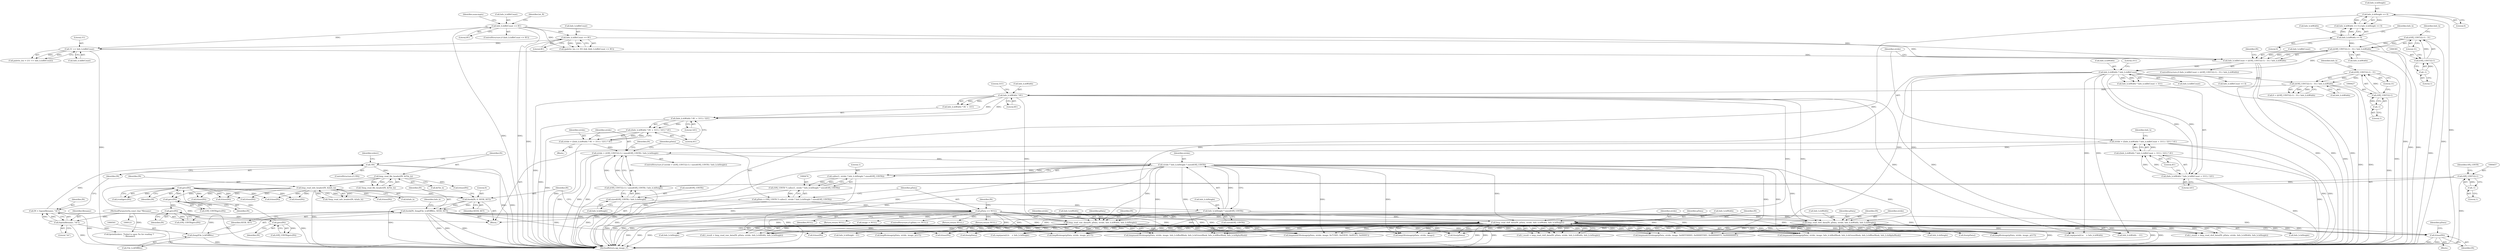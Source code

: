 digraph "0_openjpeg_da940424816e11d624362ce080bc026adffa26e8@API" {
"1000669" [label="(Call,fclose(IN))"];
"1000515" [label="(Call,bmp_read_raw_data(IN, pData, stride, Info_h.biWidth, Info_h.biHeight))"];
"1000498" [label="(Call,fseek(IN, (long)File_h.bfOffBits, SEEK_SET))"];
"1000494" [label="(Call,fseek(IN, 0, SEEK_SET))"];
"1000311" [label="(Call,getc(IN))"];
"1000307" [label="(Call,getc(IN))"];
"1000299" [label="(Call,getc(IN))"];
"1000291" [label="(Call,getc(IN))"];
"1000195" [label="(Call,bmp_read_info_header(IN, &Info_h))"];
"1000184" [label="(Call,bmp_read_file_header(IN, &File_h))"];
"1000173" [label="(Call,!IN)"];
"1000167" [label="(Call,IN = fopen(filename, \"rb\"))"];
"1000169" [label="(Call,fopen(filename, \"rb\"))"];
"1000122" [label="(MethodParameterIn,const char *filename)"];
"1000500" [label="(Call,(long)File_h.bfOffBits)"];
"1000486" [label="(Call,pData == NULL)"];
"1000471" [label="(Call,pData = (OPJ_UINT8 *) calloc(1, stride * Info_h.biHeight * sizeof(OPJ_UINT8)))"];
"1000473" [label="(Call,(OPJ_UINT8 *) calloc(1, stride * Info_h.biHeight * sizeof(OPJ_UINT8)))"];
"1000475" [label="(Call,calloc(1, stride * Info_h.biHeight * sizeof(OPJ_UINT8)))"];
"1000477" [label="(Call,stride * Info_h.biHeight * sizeof(OPJ_UINT8))"];
"1000453" [label="(Call,stride > ((OPJ_UINT32)-1) / sizeof(OPJ_UINT8) / Info_h.biHeight)"];
"1000393" [label="(Call,stride = ((Info_h.biWidth * Info_h.biBitCount + 31U) / 32U) * 4U)"];
"1000395" [label="(Call,((Info_h.biWidth * Info_h.biBitCount + 31U) / 32U) * 4U)"];
"1000396" [label="(Call,(Info_h.biWidth * Info_h.biBitCount + 31U) / 32U)"];
"1000398" [label="(Call,Info_h.biWidth * Info_h.biBitCount)"];
"1000378" [label="(Call,(((OPJ_UINT32)-1) - 31) / Info_h.biWidth)"];
"1000379" [label="(Call,((OPJ_UINT32)-1) - 31)"];
"1000380" [label="(Call,(OPJ_UINT32)-1)"];
"1000382" [label="(Call,-1)"];
"1000358" [label="(Call,Info_h.biWidth == 0)"];
"1000374" [label="(Call,Info_h.biBitCount > (((OPJ_UINT32)-1) - 31) / Info_h.biWidth)"];
"1000253" [label="(Call,1U << Info_h.biBitCount)"];
"1000205" [label="(Call,Info_h.biBitCount <= 8U)"];
"1000245" [label="(Call,Info_h.biBitCount <= 8U)"];
"1000439" [label="(Call,stride = ((Info_h.biWidth * 8U + 31U) / 32U) * 4U)"];
"1000441" [label="(Call,((Info_h.biWidth * 8U + 31U) / 32U) * 4U)"];
"1000442" [label="(Call,(Info_h.biWidth * 8U + 31U) / 32U)"];
"1000444" [label="(Call,Info_h.biWidth * 8U)"];
"1000424" [label="(Call,(((OPJ_UINT32)-1) - 31) / Info_h.biWidth)"];
"1000425" [label="(Call,((OPJ_UINT32)-1) - 31)"];
"1000426" [label="(Call,(OPJ_UINT32)-1)"];
"1000428" [label="(Call,-1)"];
"1000455" [label="(Call,((OPJ_UINT32)-1) / sizeof(OPJ_UINT8) / Info_h.biHeight)"];
"1000456" [label="(Call,(OPJ_UINT32)-1)"];
"1000458" [label="(Call,-1)"];
"1000460" [label="(Call,sizeof(OPJ_UINT8) / Info_h.biHeight)"];
"1000363" [label="(Call,Info_h.biHeight == 0)"];
"1000479" [label="(Call,Info_h.biHeight * sizeof(OPJ_UINT8))"];
"1000529" [label="(Call,bmp_read_rle8_data(IN, pData, stride, Info_h.biWidth, Info_h.biHeight))"];
"1000543" [label="(Call,bmp_read_rle4_data(IN, pData, stride, Info_h.biWidth, Info_h.biHeight))"];
"1000183" [label="(Call,!bmp_read_file_header(IN, &File_h))"];
"1000533" [label="(Call,Info_h.biWidth)"];
"1000172" [label="(ControlStructure,if (!IN))"];
"1000174" [label="(Identifier,IN)"];
"1000309" [label="(Call,(void)getc(IN))"];
"1000568" [label="(Call,fclose(IN))"];
"1000194" [label="(Call,!bmp_read_info_header(IN, &Info_h))"];
"1000412" [label="(Identifier,Info_h)"];
"1000780" [label="(Call,bmp8toimage(pData, stride, image, pLUT))"];
"1000369" [label="(Call,fclose(IN))"];
"1000255" [label="(Call,Info_h.biBitCount)"];
"1000339" [label="(Identifier,numcmpts)"];
"1000541" [label="(Call,l_result = bmp_read_rle4_data(IN, pData, stride, Info_h.biWidth, Info_h.biHeight))"];
"1000546" [label="(Identifier,stride)"];
"1000307" [label="(Call,getc(IN))"];
"1000246" [label="(Call,Info_h.biBitCount)"];
"1000499" [label="(Identifier,IN)"];
"1000495" [label="(Identifier,IN)"];
"1000448" [label="(Literal,8U)"];
"1000488" [label="(Identifier,NULL)"];
"1000406" [label="(Literal,32U)"];
"1000515" [label="(Call,bmp_read_raw_data(IN, pData, stride, Info_h.biWidth, Info_h.biHeight))"];
"1000386" [label="(Identifier,Info_h)"];
"1000168" [label="(Identifier,IN)"];
"1000530" [label="(Identifier,IN)"];
"1000444" [label="(Call,Info_h.biWidth * 8U)"];
"1000462" [label="(Identifier,OPJ_UINT8)"];
"1000443" [label="(Call,Info_h.biWidth * 8U + 31U)"];
"1000186" [label="(Call,&File_h)"];
"1000176" [label="(Call,fprintf(stderr, \"Failed to open %s for reading !!\n\", filename))"];
"1000359" [label="(Call,Info_h.biWidth)"];
"1000570" [label="(Return,return NULL;)"];
"1000367" [label="(Literal,0)"];
"1000974" [label="(Call,free(pData))"];
"1000196" [label="(Identifier,IN)"];
"1000249" [label="(Literal,8U)"];
"1000467" [label="(Call,fclose(IN))"];
"1000566" [label="(Call,free(pData))"];
"1000124" [label="(Block,)"];
"1000430" [label="(Literal,31)"];
"1000442" [label="(Call,(Info_h.biWidth * 8U + 31U) / 32U)"];
"1000424" [label="(Call,(((OPJ_UINT32)-1) - 31) / Info_h.biWidth)"];
"1000762" [label="(Call,bmp24toimage(pData, stride, image))"];
"1000397" [label="(Call,Info_h.biWidth * Info_h.biBitCount + 31U)"];
"1000456" [label="(Call,(OPJ_UINT32)-1)"];
"1000818" [label="(Call,bmp8toimage(pData, stride, image, pLUT))"];
"1000516" [label="(Identifier,IN)"];
"1000384" [label="(Literal,31)"];
"1000440" [label="(Identifier,stride)"];
"1000200" [label="(Call,fclose(IN))"];
"1000410" [label="(Call,Info_h.biBitCount == 4)"];
"1000508" [label="(Identifier,Info_h)"];
"1000122" [label="(MethodParameterIn,const char *filename)"];
"1000483" [label="(Call,sizeof(OPJ_UINT8))"];
"1000477" [label="(Call,stride * Info_h.biHeight * sizeof(OPJ_UINT8))"];
"1000522" [label="(Call,Info_h.biHeight)"];
"1000197" [label="(Call,&Info_h)"];
"1000965" [label="(Call,image = NULL)"];
"1000379" [label="(Call,((OPJ_UINT32)-1) - 31)"];
"1000945" [label="(Call,bmpmask16toimage(pData, stride, image, Info_h.biRedMask, Info_h.biGreenMask, Info_h.biBlueMask, Info_h.biAlphaMask))"];
"1000491" [label="(Identifier,IN)"];
"1000980" [label="(MethodReturn,opj_image_t*)"];
"1000472" [label="(Identifier,pData)"];
"1000494" [label="(Call,fseek(IN, 0, SEEK_SET))"];
"1000312" [label="(Identifier,IN)"];
"1000478" [label="(Identifier,stride)"];
"1000452" [label="(ControlStructure,if (stride > ((OPJ_UINT32)-1) / sizeof(OPJ_UINT8) / Info_h.biHeight))"];
"1000518" [label="(Identifier,stride)"];
"1000171" [label="(Literal,\"rb\")"];
"1000380" [label="(Call,(OPJ_UINT32)-1)"];
"1000363" [label="(Call,Info_h.biHeight == 0)"];
"1000536" [label="(Call,Info_h.biHeight)"];
"1000519" [label="(Call,Info_h.biWidth)"];
"1000485" [label="(ControlStructure,if (pData == NULL))"];
"1000502" [label="(Call,File_h.bfOffBits)"];
"1000547" [label="(Call,Info_h.biWidth)"];
"1000375" [label="(Call,Info_h.biBitCount)"];
"1000390" [label="(Identifier,IN)"];
"1000396" [label="(Call,(Info_h.biWidth * Info_h.biBitCount + 31U) / 32U)"];
"1000206" [label="(Call,Info_h.biBitCount)"];
"1000393" [label="(Call,stride = ((Info_h.biWidth * Info_h.biBitCount + 31U) / 32U) * 4U)"];
"1000455" [label="(Call,((OPJ_UINT32)-1) / sizeof(OPJ_UINT8) / Info_h.biHeight)"];
"1000460" [label="(Call,sizeof(OPJ_UINT8) / Info_h.biHeight)"];
"1000475" [label="(Call,calloc(1, stride * Info_h.biHeight * sizeof(OPJ_UINT8)))"];
"1000545" [label="(Identifier,pData)"];
"1000451" [label="(Literal,4U)"];
"1000487" [label="(Identifier,pData)"];
"1000402" [label="(Call,Info_h.biBitCount)"];
"1000479" [label="(Call,Info_h.biHeight * sizeof(OPJ_UINT8))"];
"1000374" [label="(Call,Info_h.biBitCount > (((OPJ_UINT32)-1) - 31) / Info_h.biWidth)"];
"1000292" [label="(Identifier,IN)"];
"1000445" [label="(Call,Info_h.biWidth)"];
"1000480" [label="(Call,Info_h.biHeight)"];
"1000672" [label="(Identifier,pData)"];
"1000169" [label="(Call,fopen(filename, \"rb\"))"];
"1000394" [label="(Identifier,stride)"];
"1000185" [label="(Identifier,IN)"];
"1000431" [label="(Call,Info_h.biWidth)"];
"1000435" [label="(Call,fclose(IN))"];
"1000498" [label="(Call,fseek(IN, (long)File_h.bfOffBits, SEEK_SET))"];
"1000289" [label="(Call,(OPJ_UINT8)getc(IN))"];
"1000373" [label="(ControlStructure,if (Info_h.biBitCount > (((OPJ_UINT32)-1) - 31) / Info_h.biWidth))"];
"1000544" [label="(Identifier,IN)"];
"1000500" [label="(Call,(long)File_h.bfOffBits)"];
"1000425" [label="(Call,((OPJ_UINT32)-1) - 31)"];
"1000668" [label="(Block,)"];
"1000426" [label="(Call,(OPJ_UINT32)-1)"];
"1000205" [label="(Call,Info_h.biBitCount <= 8U)"];
"1000458" [label="(Call,-1)"];
"1000441" [label="(Call,((Info_h.biWidth * 8U + 31U) / 32U) * 4U)"];
"1000449" [label="(Literal,31U)"];
"1000532" [label="(Identifier,stride)"];
"1000177" [label="(Identifier,stderr)"];
"1000529" [label="(Call,bmp_read_rle8_data(IN, pData, stride, Info_h.biWidth, Info_h.biHeight))"];
"1000670" [label="(Identifier,IN)"];
"1000669" [label="(Call,fclose(IN))"];
"1000195" [label="(Call,bmp_read_info_header(IN, &Info_h))"];
"1000505" [label="(Identifier,SEEK_SET)"];
"1000429" [label="(Literal,1)"];
"1000799" [label="(Call,bmp8toimage(pData, stride, image, pLUT))"];
"1000378" [label="(Call,(((OPJ_UINT32)-1) - 31) / Info_h.biWidth)"];
"1000241" [label="(Call,(palette_len == 0U) && (Info_h.biBitCount <= 8U))"];
"1000476" [label="(Literal,1)"];
"1000428" [label="(Call,-1)"];
"1000405" [label="(Literal,31U)"];
"1000253" [label="(Call,1U << Info_h.biBitCount)"];
"1000633" [label="(Call,cmptparm[i].w    = Info_h.biWidth)"];
"1000517" [label="(Identifier,pData)"];
"1000245" [label="(Call,Info_h.biBitCount <= 8U)"];
"1000673" [label="(Return,return NULL;)"];
"1000357" [label="(Call,Info_h.biWidth == 0 || Info_h.biHeight == 0)"];
"1000308" [label="(Identifier,IN)"];
"1000170" [label="(Identifier,filename)"];
"1000299" [label="(Call,getc(IN))"];
"1000450" [label="(Literal,32U)"];
"1000859" [label="(Call,bmpmask32toimage(pData, stride, image, Info_h.biRedMask, Info_h.biGreenMask, Info_h.biBlueMask, Info_h.biAlphaMask))"];
"1000297" [label="(Call,(OPJ_UINT8)getc(IN))"];
"1000439" [label="(Call,stride = ((Info_h.biWidth * 8U + 31U) / 32U) * 4U)"];
"1000717" [label="(Call,Info_h.biWidth  - 1U)"];
"1000492" [label="(Return,return NULL;)"];
"1000463" [label="(Call,Info_h.biHeight)"];
"1000209" [label="(Literal,8U)"];
"1000311" [label="(Call,getc(IN))"];
"1000382" [label="(Call,-1)"];
"1000642" [label="(Call,cmptparm[i].h    = Info_h.biHeight)"];
"1000738" [label="(Call,Info_h.biHeight - 1U)"];
"1000291" [label="(Call,getc(IN))"];
"1000543" [label="(Call,bmp_read_rle4_data(IN, pData, stride, Info_h.biWidth, Info_h.biHeight))"];
"1000468" [label="(Identifier,IN)"];
"1000422" [label="(Call,8 > (((OPJ_UINT32)-1) - 31) / Info_h.biWidth)"];
"1000527" [label="(Call,l_result = bmp_read_rle8_data(IN, pData, stride, Info_h.biWidth, Info_h.biHeight))"];
"1000398" [label="(Call,Info_h.biWidth * Info_h.biBitCount)"];
"1000364" [label="(Call,Info_h.biHeight)"];
"1000471" [label="(Call,pData = (OPJ_UINT8 *) calloc(1, stride * Info_h.biHeight * sizeof(OPJ_UINT8)))"];
"1000407" [label="(Literal,4U)"];
"1000531" [label="(Identifier,pData)"];
"1000383" [label="(Literal,1)"];
"1000214" [label="(Identifier,lut_R)"];
"1000454" [label="(Identifier,stride)"];
"1000513" [label="(Call,l_result = bmp_read_raw_data(IN, pData, stride, Info_h.biWidth, Info_h.biHeight))"];
"1000251" [label="(Call,palette_len = (1U << Info_h.biBitCount))"];
"1000254" [label="(Literal,1U)"];
"1000432" [label="(Identifier,Info_h)"];
"1000459" [label="(Literal,1)"];
"1000496" [label="(Literal,0)"];
"1000453" [label="(Call,stride > ((OPJ_UINT32)-1) / sizeof(OPJ_UINT8) / Info_h.biHeight)"];
"1000399" [label="(Call,Info_h.biWidth)"];
"1000486" [label="(Call,pData == NULL)"];
"1000189" [label="(Call,fclose(IN))"];
"1000362" [label="(Literal,0)"];
"1000550" [label="(Call,Info_h.biHeight)"];
"1000420" [label="(Block,)"];
"1000497" [label="(Identifier,SEEK_SET)"];
"1000385" [label="(Call,Info_h.biWidth)"];
"1000173" [label="(Call,!IN)"];
"1000490" [label="(Call,fclose(IN))"];
"1000889" [label="(Call,bmpmask16toimage(pData, stride, image, 0x7C00U, 0x03E0U, 0x001FU, 0x0000U))"];
"1000358" [label="(Call,Info_h.biWidth == 0)"];
"1000305" [label="(Call,(OPJ_UINT8)getc(IN))"];
"1000837" [label="(Call,bmpmask32toimage(pData, stride, image, 0x00FF0000U, 0x0000FF00U, 0x000000FFU, 0x00000000U))"];
"1000300" [label="(Identifier,IN)"];
"1000671" [label="(Call,free(pData))"];
"1000389" [label="(Call,fclose(IN))"];
"1000473" [label="(Call,(OPJ_UINT8 *) calloc(1, stride * Info_h.biHeight * sizeof(OPJ_UINT8)))"];
"1000461" [label="(Call,sizeof(OPJ_UINT8))"];
"1000976" [label="(Call,fclose(IN))"];
"1000365" [label="(Identifier,Info_h)"];
"1000204" [label="(ControlStructure,if (Info_h.biBitCount <= 8U))"];
"1000167" [label="(Call,IN = fopen(filename, \"rb\"))"];
"1000395" [label="(Call,((Info_h.biWidth * Info_h.biBitCount + 31U) / 32U) * 4U)"];
"1000184" [label="(Call,bmp_read_file_header(IN, &File_h))"];
"1000669" -> "1000668"  [label="AST: "];
"1000669" -> "1000670"  [label="CFG: "];
"1000670" -> "1000669"  [label="AST: "];
"1000672" -> "1000669"  [label="CFG: "];
"1000669" -> "1000980"  [label="DDG: "];
"1000669" -> "1000980"  [label="DDG: "];
"1000515" -> "1000669"  [label="DDG: "];
"1000498" -> "1000669"  [label="DDG: "];
"1000529" -> "1000669"  [label="DDG: "];
"1000543" -> "1000669"  [label="DDG: "];
"1000515" -> "1000513"  [label="AST: "];
"1000515" -> "1000522"  [label="CFG: "];
"1000516" -> "1000515"  [label="AST: "];
"1000517" -> "1000515"  [label="AST: "];
"1000518" -> "1000515"  [label="AST: "];
"1000519" -> "1000515"  [label="AST: "];
"1000522" -> "1000515"  [label="AST: "];
"1000513" -> "1000515"  [label="CFG: "];
"1000515" -> "1000980"  [label="DDG: "];
"1000515" -> "1000980"  [label="DDG: "];
"1000515" -> "1000980"  [label="DDG: "];
"1000515" -> "1000513"  [label="DDG: "];
"1000515" -> "1000513"  [label="DDG: "];
"1000515" -> "1000513"  [label="DDG: "];
"1000515" -> "1000513"  [label="DDG: "];
"1000515" -> "1000513"  [label="DDG: "];
"1000498" -> "1000515"  [label="DDG: "];
"1000486" -> "1000515"  [label="DDG: "];
"1000477" -> "1000515"  [label="DDG: "];
"1000444" -> "1000515"  [label="DDG: "];
"1000398" -> "1000515"  [label="DDG: "];
"1000479" -> "1000515"  [label="DDG: "];
"1000515" -> "1000566"  [label="DDG: "];
"1000515" -> "1000568"  [label="DDG: "];
"1000515" -> "1000633"  [label="DDG: "];
"1000515" -> "1000642"  [label="DDG: "];
"1000515" -> "1000671"  [label="DDG: "];
"1000515" -> "1000717"  [label="DDG: "];
"1000515" -> "1000738"  [label="DDG: "];
"1000515" -> "1000762"  [label="DDG: "];
"1000515" -> "1000762"  [label="DDG: "];
"1000515" -> "1000780"  [label="DDG: "];
"1000515" -> "1000780"  [label="DDG: "];
"1000515" -> "1000799"  [label="DDG: "];
"1000515" -> "1000799"  [label="DDG: "];
"1000515" -> "1000818"  [label="DDG: "];
"1000515" -> "1000818"  [label="DDG: "];
"1000515" -> "1000837"  [label="DDG: "];
"1000515" -> "1000837"  [label="DDG: "];
"1000515" -> "1000859"  [label="DDG: "];
"1000515" -> "1000859"  [label="DDG: "];
"1000515" -> "1000889"  [label="DDG: "];
"1000515" -> "1000889"  [label="DDG: "];
"1000515" -> "1000945"  [label="DDG: "];
"1000515" -> "1000945"  [label="DDG: "];
"1000515" -> "1000974"  [label="DDG: "];
"1000515" -> "1000976"  [label="DDG: "];
"1000498" -> "1000124"  [label="AST: "];
"1000498" -> "1000505"  [label="CFG: "];
"1000499" -> "1000498"  [label="AST: "];
"1000500" -> "1000498"  [label="AST: "];
"1000505" -> "1000498"  [label="AST: "];
"1000508" -> "1000498"  [label="CFG: "];
"1000498" -> "1000980"  [label="DDG: "];
"1000498" -> "1000980"  [label="DDG: "];
"1000498" -> "1000980"  [label="DDG: "];
"1000494" -> "1000498"  [label="DDG: "];
"1000494" -> "1000498"  [label="DDG: "];
"1000500" -> "1000498"  [label="DDG: "];
"1000498" -> "1000529"  [label="DDG: "];
"1000498" -> "1000543"  [label="DDG: "];
"1000498" -> "1000568"  [label="DDG: "];
"1000498" -> "1000976"  [label="DDG: "];
"1000494" -> "1000124"  [label="AST: "];
"1000494" -> "1000497"  [label="CFG: "];
"1000495" -> "1000494"  [label="AST: "];
"1000496" -> "1000494"  [label="AST: "];
"1000497" -> "1000494"  [label="AST: "];
"1000499" -> "1000494"  [label="CFG: "];
"1000494" -> "1000980"  [label="DDG: "];
"1000311" -> "1000494"  [label="DDG: "];
"1000195" -> "1000494"  [label="DDG: "];
"1000311" -> "1000309"  [label="AST: "];
"1000311" -> "1000312"  [label="CFG: "];
"1000312" -> "1000311"  [label="AST: "];
"1000309" -> "1000311"  [label="CFG: "];
"1000311" -> "1000291"  [label="DDG: "];
"1000311" -> "1000309"  [label="DDG: "];
"1000307" -> "1000311"  [label="DDG: "];
"1000311" -> "1000369"  [label="DDG: "];
"1000311" -> "1000389"  [label="DDG: "];
"1000311" -> "1000435"  [label="DDG: "];
"1000311" -> "1000467"  [label="DDG: "];
"1000311" -> "1000490"  [label="DDG: "];
"1000307" -> "1000305"  [label="AST: "];
"1000307" -> "1000308"  [label="CFG: "];
"1000308" -> "1000307"  [label="AST: "];
"1000305" -> "1000307"  [label="CFG: "];
"1000307" -> "1000305"  [label="DDG: "];
"1000299" -> "1000307"  [label="DDG: "];
"1000299" -> "1000297"  [label="AST: "];
"1000299" -> "1000300"  [label="CFG: "];
"1000300" -> "1000299"  [label="AST: "];
"1000297" -> "1000299"  [label="CFG: "];
"1000299" -> "1000297"  [label="DDG: "];
"1000291" -> "1000299"  [label="DDG: "];
"1000291" -> "1000289"  [label="AST: "];
"1000291" -> "1000292"  [label="CFG: "];
"1000292" -> "1000291"  [label="AST: "];
"1000289" -> "1000291"  [label="CFG: "];
"1000291" -> "1000289"  [label="DDG: "];
"1000195" -> "1000291"  [label="DDG: "];
"1000195" -> "1000194"  [label="AST: "];
"1000195" -> "1000197"  [label="CFG: "];
"1000196" -> "1000195"  [label="AST: "];
"1000197" -> "1000195"  [label="AST: "];
"1000194" -> "1000195"  [label="CFG: "];
"1000195" -> "1000980"  [label="DDG: "];
"1000195" -> "1000194"  [label="DDG: "];
"1000195" -> "1000194"  [label="DDG: "];
"1000184" -> "1000195"  [label="DDG: "];
"1000195" -> "1000200"  [label="DDG: "];
"1000195" -> "1000369"  [label="DDG: "];
"1000195" -> "1000389"  [label="DDG: "];
"1000195" -> "1000435"  [label="DDG: "];
"1000195" -> "1000467"  [label="DDG: "];
"1000195" -> "1000490"  [label="DDG: "];
"1000184" -> "1000183"  [label="AST: "];
"1000184" -> "1000186"  [label="CFG: "];
"1000185" -> "1000184"  [label="AST: "];
"1000186" -> "1000184"  [label="AST: "];
"1000183" -> "1000184"  [label="CFG: "];
"1000184" -> "1000980"  [label="DDG: "];
"1000184" -> "1000183"  [label="DDG: "];
"1000184" -> "1000183"  [label="DDG: "];
"1000173" -> "1000184"  [label="DDG: "];
"1000184" -> "1000189"  [label="DDG: "];
"1000173" -> "1000172"  [label="AST: "];
"1000173" -> "1000174"  [label="CFG: "];
"1000174" -> "1000173"  [label="AST: "];
"1000177" -> "1000173"  [label="CFG: "];
"1000185" -> "1000173"  [label="CFG: "];
"1000173" -> "1000980"  [label="DDG: "];
"1000173" -> "1000980"  [label="DDG: "];
"1000167" -> "1000173"  [label="DDG: "];
"1000167" -> "1000124"  [label="AST: "];
"1000167" -> "1000169"  [label="CFG: "];
"1000168" -> "1000167"  [label="AST: "];
"1000169" -> "1000167"  [label="AST: "];
"1000174" -> "1000167"  [label="CFG: "];
"1000167" -> "1000980"  [label="DDG: "];
"1000169" -> "1000167"  [label="DDG: "];
"1000169" -> "1000167"  [label="DDG: "];
"1000169" -> "1000171"  [label="CFG: "];
"1000170" -> "1000169"  [label="AST: "];
"1000171" -> "1000169"  [label="AST: "];
"1000169" -> "1000980"  [label="DDG: "];
"1000122" -> "1000169"  [label="DDG: "];
"1000169" -> "1000176"  [label="DDG: "];
"1000122" -> "1000121"  [label="AST: "];
"1000122" -> "1000980"  [label="DDG: "];
"1000122" -> "1000176"  [label="DDG: "];
"1000500" -> "1000502"  [label="CFG: "];
"1000501" -> "1000500"  [label="AST: "];
"1000502" -> "1000500"  [label="AST: "];
"1000505" -> "1000500"  [label="CFG: "];
"1000500" -> "1000980"  [label="DDG: "];
"1000486" -> "1000485"  [label="AST: "];
"1000486" -> "1000488"  [label="CFG: "];
"1000487" -> "1000486"  [label="AST: "];
"1000488" -> "1000486"  [label="AST: "];
"1000491" -> "1000486"  [label="CFG: "];
"1000495" -> "1000486"  [label="CFG: "];
"1000486" -> "1000980"  [label="DDG: "];
"1000486" -> "1000980"  [label="DDG: "];
"1000486" -> "1000980"  [label="DDG: "];
"1000471" -> "1000486"  [label="DDG: "];
"1000486" -> "1000492"  [label="DDG: "];
"1000486" -> "1000529"  [label="DDG: "];
"1000486" -> "1000543"  [label="DDG: "];
"1000486" -> "1000566"  [label="DDG: "];
"1000486" -> "1000570"  [label="DDG: "];
"1000486" -> "1000671"  [label="DDG: "];
"1000486" -> "1000673"  [label="DDG: "];
"1000486" -> "1000762"  [label="DDG: "];
"1000486" -> "1000780"  [label="DDG: "];
"1000486" -> "1000799"  [label="DDG: "];
"1000486" -> "1000818"  [label="DDG: "];
"1000486" -> "1000837"  [label="DDG: "];
"1000486" -> "1000859"  [label="DDG: "];
"1000486" -> "1000889"  [label="DDG: "];
"1000486" -> "1000945"  [label="DDG: "];
"1000486" -> "1000965"  [label="DDG: "];
"1000486" -> "1000974"  [label="DDG: "];
"1000471" -> "1000124"  [label="AST: "];
"1000471" -> "1000473"  [label="CFG: "];
"1000472" -> "1000471"  [label="AST: "];
"1000473" -> "1000471"  [label="AST: "];
"1000487" -> "1000471"  [label="CFG: "];
"1000471" -> "1000980"  [label="DDG: "];
"1000473" -> "1000471"  [label="DDG: "];
"1000473" -> "1000475"  [label="CFG: "];
"1000474" -> "1000473"  [label="AST: "];
"1000475" -> "1000473"  [label="AST: "];
"1000473" -> "1000980"  [label="DDG: "];
"1000475" -> "1000473"  [label="DDG: "];
"1000475" -> "1000473"  [label="DDG: "];
"1000475" -> "1000477"  [label="CFG: "];
"1000476" -> "1000475"  [label="AST: "];
"1000477" -> "1000475"  [label="AST: "];
"1000475" -> "1000980"  [label="DDG: "];
"1000477" -> "1000475"  [label="DDG: "];
"1000477" -> "1000475"  [label="DDG: "];
"1000477" -> "1000479"  [label="CFG: "];
"1000478" -> "1000477"  [label="AST: "];
"1000479" -> "1000477"  [label="AST: "];
"1000477" -> "1000980"  [label="DDG: "];
"1000477" -> "1000980"  [label="DDG: "];
"1000453" -> "1000477"  [label="DDG: "];
"1000479" -> "1000477"  [label="DDG: "];
"1000477" -> "1000529"  [label="DDG: "];
"1000477" -> "1000543"  [label="DDG: "];
"1000477" -> "1000762"  [label="DDG: "];
"1000477" -> "1000780"  [label="DDG: "];
"1000477" -> "1000799"  [label="DDG: "];
"1000477" -> "1000818"  [label="DDG: "];
"1000477" -> "1000837"  [label="DDG: "];
"1000477" -> "1000859"  [label="DDG: "];
"1000477" -> "1000889"  [label="DDG: "];
"1000477" -> "1000945"  [label="DDG: "];
"1000453" -> "1000452"  [label="AST: "];
"1000453" -> "1000455"  [label="CFG: "];
"1000454" -> "1000453"  [label="AST: "];
"1000455" -> "1000453"  [label="AST: "];
"1000468" -> "1000453"  [label="CFG: "];
"1000472" -> "1000453"  [label="CFG: "];
"1000453" -> "1000980"  [label="DDG: "];
"1000453" -> "1000980"  [label="DDG: "];
"1000453" -> "1000980"  [label="DDG: "];
"1000393" -> "1000453"  [label="DDG: "];
"1000439" -> "1000453"  [label="DDG: "];
"1000455" -> "1000453"  [label="DDG: "];
"1000455" -> "1000453"  [label="DDG: "];
"1000393" -> "1000124"  [label="AST: "];
"1000393" -> "1000395"  [label="CFG: "];
"1000394" -> "1000393"  [label="AST: "];
"1000395" -> "1000393"  [label="AST: "];
"1000412" -> "1000393"  [label="CFG: "];
"1000393" -> "1000980"  [label="DDG: "];
"1000393" -> "1000980"  [label="DDG: "];
"1000395" -> "1000393"  [label="DDG: "];
"1000395" -> "1000393"  [label="DDG: "];
"1000395" -> "1000407"  [label="CFG: "];
"1000396" -> "1000395"  [label="AST: "];
"1000407" -> "1000395"  [label="AST: "];
"1000395" -> "1000980"  [label="DDG: "];
"1000396" -> "1000395"  [label="DDG: "];
"1000396" -> "1000395"  [label="DDG: "];
"1000396" -> "1000406"  [label="CFG: "];
"1000397" -> "1000396"  [label="AST: "];
"1000406" -> "1000396"  [label="AST: "];
"1000407" -> "1000396"  [label="CFG: "];
"1000396" -> "1000980"  [label="DDG: "];
"1000398" -> "1000396"  [label="DDG: "];
"1000398" -> "1000396"  [label="DDG: "];
"1000398" -> "1000397"  [label="AST: "];
"1000398" -> "1000402"  [label="CFG: "];
"1000399" -> "1000398"  [label="AST: "];
"1000402" -> "1000398"  [label="AST: "];
"1000405" -> "1000398"  [label="CFG: "];
"1000398" -> "1000980"  [label="DDG: "];
"1000398" -> "1000397"  [label="DDG: "];
"1000398" -> "1000397"  [label="DDG: "];
"1000378" -> "1000398"  [label="DDG: "];
"1000374" -> "1000398"  [label="DDG: "];
"1000398" -> "1000410"  [label="DDG: "];
"1000398" -> "1000424"  [label="DDG: "];
"1000398" -> "1000529"  [label="DDG: "];
"1000398" -> "1000543"  [label="DDG: "];
"1000398" -> "1000633"  [label="DDG: "];
"1000398" -> "1000717"  [label="DDG: "];
"1000378" -> "1000374"  [label="AST: "];
"1000378" -> "1000385"  [label="CFG: "];
"1000379" -> "1000378"  [label="AST: "];
"1000385" -> "1000378"  [label="AST: "];
"1000374" -> "1000378"  [label="CFG: "];
"1000378" -> "1000980"  [label="DDG: "];
"1000378" -> "1000980"  [label="DDG: "];
"1000378" -> "1000374"  [label="DDG: "];
"1000378" -> "1000374"  [label="DDG: "];
"1000379" -> "1000378"  [label="DDG: "];
"1000379" -> "1000378"  [label="DDG: "];
"1000358" -> "1000378"  [label="DDG: "];
"1000379" -> "1000384"  [label="CFG: "];
"1000380" -> "1000379"  [label="AST: "];
"1000384" -> "1000379"  [label="AST: "];
"1000386" -> "1000379"  [label="CFG: "];
"1000379" -> "1000980"  [label="DDG: "];
"1000380" -> "1000379"  [label="DDG: "];
"1000380" -> "1000382"  [label="CFG: "];
"1000381" -> "1000380"  [label="AST: "];
"1000382" -> "1000380"  [label="AST: "];
"1000384" -> "1000380"  [label="CFG: "];
"1000380" -> "1000980"  [label="DDG: "];
"1000382" -> "1000380"  [label="DDG: "];
"1000382" -> "1000383"  [label="CFG: "];
"1000383" -> "1000382"  [label="AST: "];
"1000358" -> "1000357"  [label="AST: "];
"1000358" -> "1000362"  [label="CFG: "];
"1000359" -> "1000358"  [label="AST: "];
"1000362" -> "1000358"  [label="AST: "];
"1000365" -> "1000358"  [label="CFG: "];
"1000357" -> "1000358"  [label="CFG: "];
"1000358" -> "1000980"  [label="DDG: "];
"1000358" -> "1000357"  [label="DDG: "];
"1000358" -> "1000357"  [label="DDG: "];
"1000374" -> "1000373"  [label="AST: "];
"1000375" -> "1000374"  [label="AST: "];
"1000390" -> "1000374"  [label="CFG: "];
"1000394" -> "1000374"  [label="CFG: "];
"1000374" -> "1000980"  [label="DDG: "];
"1000374" -> "1000980"  [label="DDG: "];
"1000374" -> "1000980"  [label="DDG: "];
"1000253" -> "1000374"  [label="DDG: "];
"1000205" -> "1000374"  [label="DDG: "];
"1000245" -> "1000374"  [label="DDG: "];
"1000253" -> "1000251"  [label="AST: "];
"1000253" -> "1000255"  [label="CFG: "];
"1000254" -> "1000253"  [label="AST: "];
"1000255" -> "1000253"  [label="AST: "];
"1000251" -> "1000253"  [label="CFG: "];
"1000253" -> "1000980"  [label="DDG: "];
"1000253" -> "1000251"  [label="DDG: "];
"1000253" -> "1000251"  [label="DDG: "];
"1000205" -> "1000253"  [label="DDG: "];
"1000245" -> "1000253"  [label="DDG: "];
"1000205" -> "1000204"  [label="AST: "];
"1000205" -> "1000209"  [label="CFG: "];
"1000206" -> "1000205"  [label="AST: "];
"1000209" -> "1000205"  [label="AST: "];
"1000214" -> "1000205"  [label="CFG: "];
"1000339" -> "1000205"  [label="CFG: "];
"1000205" -> "1000980"  [label="DDG: "];
"1000205" -> "1000980"  [label="DDG: "];
"1000205" -> "1000241"  [label="DDG: "];
"1000205" -> "1000245"  [label="DDG: "];
"1000245" -> "1000241"  [label="AST: "];
"1000245" -> "1000249"  [label="CFG: "];
"1000246" -> "1000245"  [label="AST: "];
"1000249" -> "1000245"  [label="AST: "];
"1000241" -> "1000245"  [label="CFG: "];
"1000245" -> "1000980"  [label="DDG: "];
"1000245" -> "1000241"  [label="DDG: "];
"1000245" -> "1000241"  [label="DDG: "];
"1000439" -> "1000420"  [label="AST: "];
"1000439" -> "1000441"  [label="CFG: "];
"1000440" -> "1000439"  [label="AST: "];
"1000441" -> "1000439"  [label="AST: "];
"1000454" -> "1000439"  [label="CFG: "];
"1000439" -> "1000980"  [label="DDG: "];
"1000441" -> "1000439"  [label="DDG: "];
"1000441" -> "1000439"  [label="DDG: "];
"1000441" -> "1000451"  [label="CFG: "];
"1000442" -> "1000441"  [label="AST: "];
"1000451" -> "1000441"  [label="AST: "];
"1000441" -> "1000980"  [label="DDG: "];
"1000442" -> "1000441"  [label="DDG: "];
"1000442" -> "1000441"  [label="DDG: "];
"1000442" -> "1000450"  [label="CFG: "];
"1000443" -> "1000442"  [label="AST: "];
"1000450" -> "1000442"  [label="AST: "];
"1000451" -> "1000442"  [label="CFG: "];
"1000442" -> "1000980"  [label="DDG: "];
"1000444" -> "1000442"  [label="DDG: "];
"1000444" -> "1000442"  [label="DDG: "];
"1000444" -> "1000443"  [label="AST: "];
"1000444" -> "1000448"  [label="CFG: "];
"1000445" -> "1000444"  [label="AST: "];
"1000448" -> "1000444"  [label="AST: "];
"1000449" -> "1000444"  [label="CFG: "];
"1000444" -> "1000980"  [label="DDG: "];
"1000444" -> "1000443"  [label="DDG: "];
"1000444" -> "1000443"  [label="DDG: "];
"1000424" -> "1000444"  [label="DDG: "];
"1000444" -> "1000529"  [label="DDG: "];
"1000444" -> "1000543"  [label="DDG: "];
"1000444" -> "1000633"  [label="DDG: "];
"1000444" -> "1000717"  [label="DDG: "];
"1000424" -> "1000422"  [label="AST: "];
"1000424" -> "1000431"  [label="CFG: "];
"1000425" -> "1000424"  [label="AST: "];
"1000431" -> "1000424"  [label="AST: "];
"1000422" -> "1000424"  [label="CFG: "];
"1000424" -> "1000980"  [label="DDG: "];
"1000424" -> "1000980"  [label="DDG: "];
"1000424" -> "1000422"  [label="DDG: "];
"1000424" -> "1000422"  [label="DDG: "];
"1000425" -> "1000424"  [label="DDG: "];
"1000425" -> "1000424"  [label="DDG: "];
"1000425" -> "1000430"  [label="CFG: "];
"1000426" -> "1000425"  [label="AST: "];
"1000430" -> "1000425"  [label="AST: "];
"1000432" -> "1000425"  [label="CFG: "];
"1000425" -> "1000980"  [label="DDG: "];
"1000426" -> "1000425"  [label="DDG: "];
"1000426" -> "1000428"  [label="CFG: "];
"1000427" -> "1000426"  [label="AST: "];
"1000428" -> "1000426"  [label="AST: "];
"1000430" -> "1000426"  [label="CFG: "];
"1000426" -> "1000980"  [label="DDG: "];
"1000428" -> "1000426"  [label="DDG: "];
"1000428" -> "1000429"  [label="CFG: "];
"1000429" -> "1000428"  [label="AST: "];
"1000455" -> "1000460"  [label="CFG: "];
"1000456" -> "1000455"  [label="AST: "];
"1000460" -> "1000455"  [label="AST: "];
"1000455" -> "1000980"  [label="DDG: "];
"1000455" -> "1000980"  [label="DDG: "];
"1000456" -> "1000455"  [label="DDG: "];
"1000460" -> "1000455"  [label="DDG: "];
"1000456" -> "1000458"  [label="CFG: "];
"1000457" -> "1000456"  [label="AST: "];
"1000458" -> "1000456"  [label="AST: "];
"1000462" -> "1000456"  [label="CFG: "];
"1000456" -> "1000980"  [label="DDG: "];
"1000458" -> "1000456"  [label="DDG: "];
"1000458" -> "1000459"  [label="CFG: "];
"1000459" -> "1000458"  [label="AST: "];
"1000460" -> "1000463"  [label="CFG: "];
"1000461" -> "1000460"  [label="AST: "];
"1000463" -> "1000460"  [label="AST: "];
"1000460" -> "1000980"  [label="DDG: "];
"1000363" -> "1000460"  [label="DDG: "];
"1000460" -> "1000479"  [label="DDG: "];
"1000363" -> "1000357"  [label="AST: "];
"1000363" -> "1000367"  [label="CFG: "];
"1000364" -> "1000363"  [label="AST: "];
"1000367" -> "1000363"  [label="AST: "];
"1000357" -> "1000363"  [label="CFG: "];
"1000363" -> "1000980"  [label="DDG: "];
"1000363" -> "1000357"  [label="DDG: "];
"1000363" -> "1000357"  [label="DDG: "];
"1000479" -> "1000483"  [label="CFG: "];
"1000480" -> "1000479"  [label="AST: "];
"1000483" -> "1000479"  [label="AST: "];
"1000479" -> "1000980"  [label="DDG: "];
"1000479" -> "1000529"  [label="DDG: "];
"1000479" -> "1000543"  [label="DDG: "];
"1000479" -> "1000642"  [label="DDG: "];
"1000479" -> "1000738"  [label="DDG: "];
"1000529" -> "1000527"  [label="AST: "];
"1000529" -> "1000536"  [label="CFG: "];
"1000530" -> "1000529"  [label="AST: "];
"1000531" -> "1000529"  [label="AST: "];
"1000532" -> "1000529"  [label="AST: "];
"1000533" -> "1000529"  [label="AST: "];
"1000536" -> "1000529"  [label="AST: "];
"1000527" -> "1000529"  [label="CFG: "];
"1000529" -> "1000980"  [label="DDG: "];
"1000529" -> "1000980"  [label="DDG: "];
"1000529" -> "1000980"  [label="DDG: "];
"1000529" -> "1000527"  [label="DDG: "];
"1000529" -> "1000527"  [label="DDG: "];
"1000529" -> "1000527"  [label="DDG: "];
"1000529" -> "1000527"  [label="DDG: "];
"1000529" -> "1000527"  [label="DDG: "];
"1000529" -> "1000566"  [label="DDG: "];
"1000529" -> "1000568"  [label="DDG: "];
"1000529" -> "1000633"  [label="DDG: "];
"1000529" -> "1000642"  [label="DDG: "];
"1000529" -> "1000671"  [label="DDG: "];
"1000529" -> "1000717"  [label="DDG: "];
"1000529" -> "1000738"  [label="DDG: "];
"1000529" -> "1000762"  [label="DDG: "];
"1000529" -> "1000762"  [label="DDG: "];
"1000529" -> "1000780"  [label="DDG: "];
"1000529" -> "1000780"  [label="DDG: "];
"1000529" -> "1000799"  [label="DDG: "];
"1000529" -> "1000799"  [label="DDG: "];
"1000529" -> "1000818"  [label="DDG: "];
"1000529" -> "1000818"  [label="DDG: "];
"1000529" -> "1000837"  [label="DDG: "];
"1000529" -> "1000837"  [label="DDG: "];
"1000529" -> "1000859"  [label="DDG: "];
"1000529" -> "1000859"  [label="DDG: "];
"1000529" -> "1000889"  [label="DDG: "];
"1000529" -> "1000889"  [label="DDG: "];
"1000529" -> "1000945"  [label="DDG: "];
"1000529" -> "1000945"  [label="DDG: "];
"1000529" -> "1000974"  [label="DDG: "];
"1000529" -> "1000976"  [label="DDG: "];
"1000543" -> "1000541"  [label="AST: "];
"1000543" -> "1000550"  [label="CFG: "];
"1000544" -> "1000543"  [label="AST: "];
"1000545" -> "1000543"  [label="AST: "];
"1000546" -> "1000543"  [label="AST: "];
"1000547" -> "1000543"  [label="AST: "];
"1000550" -> "1000543"  [label="AST: "];
"1000541" -> "1000543"  [label="CFG: "];
"1000543" -> "1000980"  [label="DDG: "];
"1000543" -> "1000980"  [label="DDG: "];
"1000543" -> "1000980"  [label="DDG: "];
"1000543" -> "1000541"  [label="DDG: "];
"1000543" -> "1000541"  [label="DDG: "];
"1000543" -> "1000541"  [label="DDG: "];
"1000543" -> "1000541"  [label="DDG: "];
"1000543" -> "1000541"  [label="DDG: "];
"1000543" -> "1000566"  [label="DDG: "];
"1000543" -> "1000568"  [label="DDG: "];
"1000543" -> "1000633"  [label="DDG: "];
"1000543" -> "1000642"  [label="DDG: "];
"1000543" -> "1000671"  [label="DDG: "];
"1000543" -> "1000717"  [label="DDG: "];
"1000543" -> "1000738"  [label="DDG: "];
"1000543" -> "1000762"  [label="DDG: "];
"1000543" -> "1000762"  [label="DDG: "];
"1000543" -> "1000780"  [label="DDG: "];
"1000543" -> "1000780"  [label="DDG: "];
"1000543" -> "1000799"  [label="DDG: "];
"1000543" -> "1000799"  [label="DDG: "];
"1000543" -> "1000818"  [label="DDG: "];
"1000543" -> "1000818"  [label="DDG: "];
"1000543" -> "1000837"  [label="DDG: "];
"1000543" -> "1000837"  [label="DDG: "];
"1000543" -> "1000859"  [label="DDG: "];
"1000543" -> "1000859"  [label="DDG: "];
"1000543" -> "1000889"  [label="DDG: "];
"1000543" -> "1000889"  [label="DDG: "];
"1000543" -> "1000945"  [label="DDG: "];
"1000543" -> "1000945"  [label="DDG: "];
"1000543" -> "1000974"  [label="DDG: "];
"1000543" -> "1000976"  [label="DDG: "];
}
